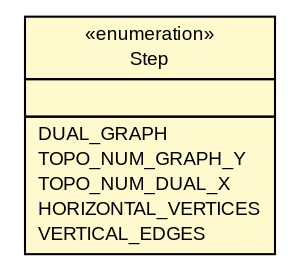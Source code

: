 #!/usr/local/bin/dot
#
# Class diagram 
# Generated by UMLGraph version R5_6 (http://www.umlgraph.org/)
#

digraph G {
	edge [fontname="arial",fontsize=10,labelfontname="arial",labelfontsize=10];
	node [fontname="arial",fontsize=10,shape=plaintext];
	nodesep=0.25;
	ranksep=0.5;
	// pfc.models.algorithms.visibilityrepresentation.VisibilityRepresentationAlgorithm.Step
	c17836 [label=<<table title="pfc.models.algorithms.visibilityrepresentation.VisibilityRepresentationAlgorithm.Step" border="0" cellborder="1" cellspacing="0" cellpadding="2" port="p" bgcolor="lemonChiffon" href="./VisibilityRepresentationAlgorithm.Step.html">
		<tr><td><table border="0" cellspacing="0" cellpadding="1">
<tr><td align="center" balign="center"> &#171;enumeration&#187; </td></tr>
<tr><td align="center" balign="center"> Step </td></tr>
		</table></td></tr>
		<tr><td><table border="0" cellspacing="0" cellpadding="1">
<tr><td align="left" balign="left">  </td></tr>
		</table></td></tr>
		<tr><td><table border="0" cellspacing="0" cellpadding="1">
<tr><td align="left" balign="left"> DUAL_GRAPH </td></tr>
<tr><td align="left" balign="left"> TOPO_NUM_GRAPH_Y </td></tr>
<tr><td align="left" balign="left"> TOPO_NUM_DUAL_X </td></tr>
<tr><td align="left" balign="left"> HORIZONTAL_VERTICES </td></tr>
<tr><td align="left" balign="left"> VERTICAL_EDGES </td></tr>
		</table></td></tr>
		</table>>, URL="./VisibilityRepresentationAlgorithm.Step.html", fontname="arial", fontcolor="black", fontsize=9.0];
}

